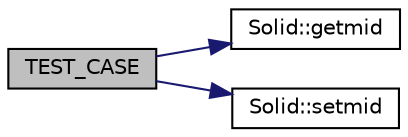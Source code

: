 digraph "TEST_CASE"
{
 // LATEX_PDF_SIZE
  edge [fontname="Helvetica",fontsize="10",labelfontname="Helvetica",labelfontsize="10"];
  node [fontname="Helvetica",fontsize="10",shape=record];
  rankdir="LR";
  Node1 [label="TEST_CASE",height=0.2,width=0.4,color="black", fillcolor="grey75", style="filled", fontcolor="black",tooltip=" "];
  Node1 -> Node2 [color="midnightblue",fontsize="10",style="solid",fontname="Helvetica"];
  Node2 [label="Solid::getmid",height=0.2,width=0.4,color="black", fillcolor="white", style="filled",URL="$class_solid.html#ae6f0f233d31de33ee67cbf6b1c186b15",tooltip=" "];
  Node1 -> Node3 [color="midnightblue",fontsize="10",style="solid",fontname="Helvetica"];
  Node3 [label="Solid::setmid",height=0.2,width=0.4,color="black", fillcolor="white", style="filled",URL="$class_solid.html#aa095d17251d582eca6c21b66f6a79237",tooltip=" "];
}
